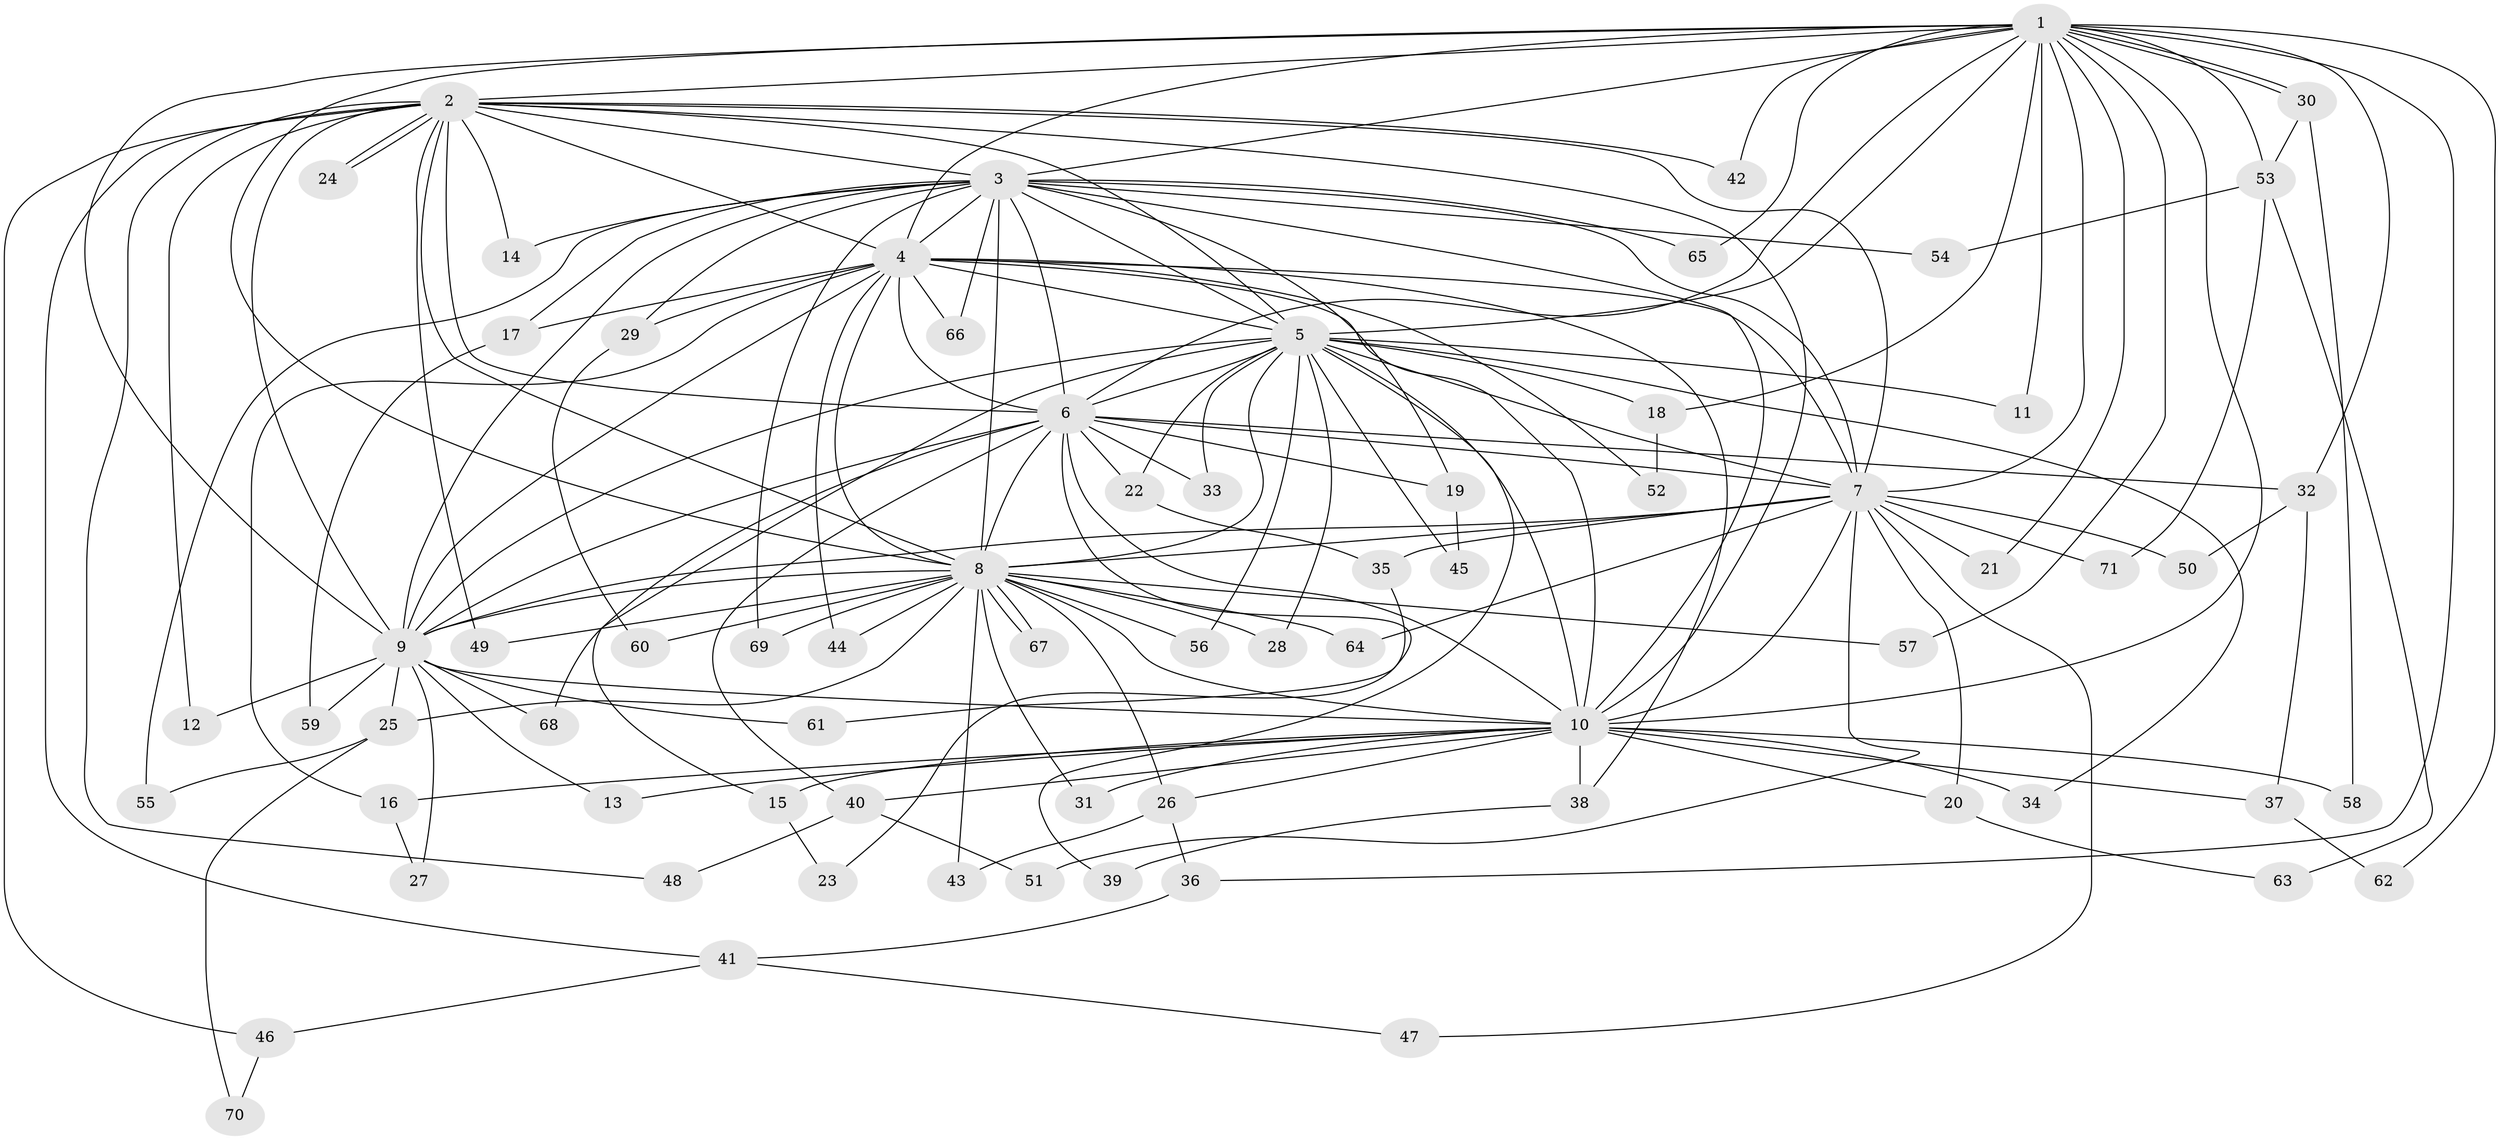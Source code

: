 // coarse degree distribution, {19: 0.0196078431372549, 15: 0.09803921568627451, 18: 0.0196078431372549, 16: 0.0196078431372549, 20: 0.0392156862745098, 2: 0.5098039215686274, 3: 0.17647058823529413, 4: 0.09803921568627451, 5: 0.0196078431372549}
// Generated by graph-tools (version 1.1) at 2025/51/02/27/25 19:51:45]
// undirected, 71 vertices, 167 edges
graph export_dot {
graph [start="1"]
  node [color=gray90,style=filled];
  1;
  2;
  3;
  4;
  5;
  6;
  7;
  8;
  9;
  10;
  11;
  12;
  13;
  14;
  15;
  16;
  17;
  18;
  19;
  20;
  21;
  22;
  23;
  24;
  25;
  26;
  27;
  28;
  29;
  30;
  31;
  32;
  33;
  34;
  35;
  36;
  37;
  38;
  39;
  40;
  41;
  42;
  43;
  44;
  45;
  46;
  47;
  48;
  49;
  50;
  51;
  52;
  53;
  54;
  55;
  56;
  57;
  58;
  59;
  60;
  61;
  62;
  63;
  64;
  65;
  66;
  67;
  68;
  69;
  70;
  71;
  1 -- 2;
  1 -- 3;
  1 -- 4;
  1 -- 5;
  1 -- 6;
  1 -- 7;
  1 -- 8;
  1 -- 9;
  1 -- 10;
  1 -- 11;
  1 -- 18;
  1 -- 21;
  1 -- 30;
  1 -- 30;
  1 -- 32;
  1 -- 36;
  1 -- 42;
  1 -- 53;
  1 -- 57;
  1 -- 62;
  1 -- 65;
  2 -- 3;
  2 -- 4;
  2 -- 5;
  2 -- 6;
  2 -- 7;
  2 -- 8;
  2 -- 9;
  2 -- 10;
  2 -- 12;
  2 -- 14;
  2 -- 24;
  2 -- 24;
  2 -- 41;
  2 -- 42;
  2 -- 46;
  2 -- 48;
  2 -- 49;
  3 -- 4;
  3 -- 5;
  3 -- 6;
  3 -- 7;
  3 -- 8;
  3 -- 9;
  3 -- 10;
  3 -- 14;
  3 -- 17;
  3 -- 19;
  3 -- 29;
  3 -- 54;
  3 -- 55;
  3 -- 65;
  3 -- 66;
  3 -- 69;
  4 -- 5;
  4 -- 6;
  4 -- 7;
  4 -- 8;
  4 -- 9;
  4 -- 10;
  4 -- 16;
  4 -- 17;
  4 -- 29;
  4 -- 38;
  4 -- 44;
  4 -- 52;
  4 -- 66;
  5 -- 6;
  5 -- 7;
  5 -- 8;
  5 -- 9;
  5 -- 10;
  5 -- 11;
  5 -- 15;
  5 -- 18;
  5 -- 22;
  5 -- 28;
  5 -- 33;
  5 -- 34;
  5 -- 39;
  5 -- 45;
  5 -- 56;
  6 -- 7;
  6 -- 8;
  6 -- 9;
  6 -- 10;
  6 -- 19;
  6 -- 22;
  6 -- 23;
  6 -- 32;
  6 -- 33;
  6 -- 40;
  6 -- 68;
  7 -- 8;
  7 -- 9;
  7 -- 10;
  7 -- 20;
  7 -- 21;
  7 -- 35;
  7 -- 47;
  7 -- 50;
  7 -- 51;
  7 -- 64;
  7 -- 71;
  8 -- 9;
  8 -- 10;
  8 -- 25;
  8 -- 26;
  8 -- 28;
  8 -- 31;
  8 -- 43;
  8 -- 44;
  8 -- 49;
  8 -- 56;
  8 -- 57;
  8 -- 60;
  8 -- 64;
  8 -- 67;
  8 -- 67;
  8 -- 69;
  9 -- 10;
  9 -- 12;
  9 -- 13;
  9 -- 25;
  9 -- 27;
  9 -- 59;
  9 -- 61;
  9 -- 68;
  10 -- 13;
  10 -- 15;
  10 -- 16;
  10 -- 20;
  10 -- 26;
  10 -- 31;
  10 -- 34;
  10 -- 37;
  10 -- 38;
  10 -- 40;
  10 -- 58;
  15 -- 23;
  16 -- 27;
  17 -- 59;
  18 -- 52;
  19 -- 45;
  20 -- 63;
  22 -- 35;
  25 -- 55;
  25 -- 70;
  26 -- 36;
  26 -- 43;
  29 -- 60;
  30 -- 53;
  30 -- 58;
  32 -- 37;
  32 -- 50;
  35 -- 61;
  36 -- 41;
  37 -- 62;
  38 -- 39;
  40 -- 48;
  40 -- 51;
  41 -- 46;
  41 -- 47;
  46 -- 70;
  53 -- 54;
  53 -- 63;
  53 -- 71;
}
